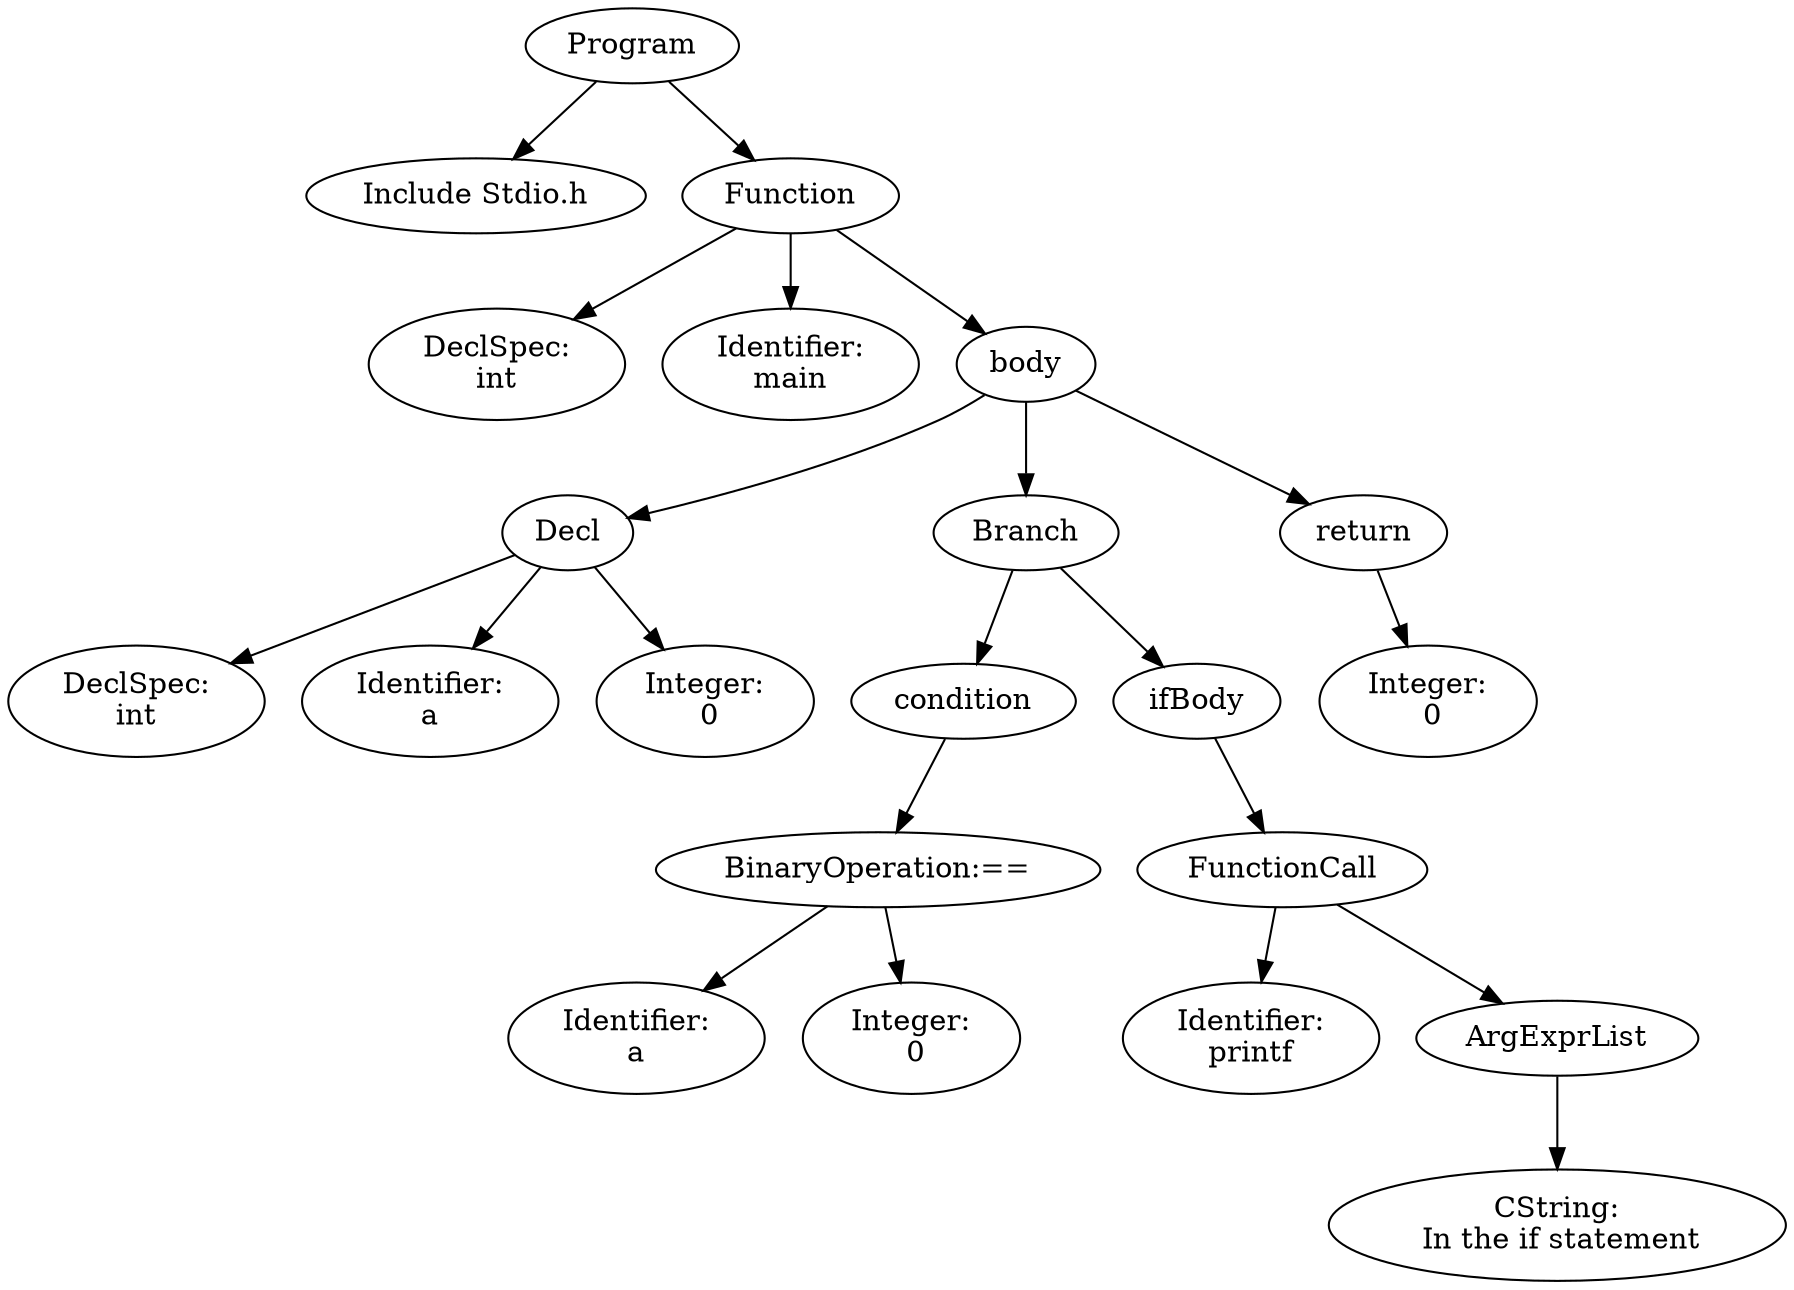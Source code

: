 digraph G {
0 [label="Program"];
0 -> 1;
1[label="Include Stdio.h"];
0 -> 2;
2 [label="Function"];
 2->3;
3 [label = "DeclSpec:
int"];
2->4;
4[label="Identifier:
main"];
2->5;
5[ label = "body"];
5->6;
6 [label="Decl" ];
6->7;
7 [label = "DeclSpec:
int"];
6->8;
8[label="Identifier:
a"];
6->9;
9[label="Integer:
 0"];
5->10;
10 [label = "Branch"];
10->11;
10->12;
11 [label = "condition"];
12 [label = "ifBody"];
11->13;
13 [label = "BinaryOperation:=="];
13->14;
14[label="Identifier:
a"];
13->15;
15[label="Integer:
 0"];
12->17;
17 [ label = "FunctionCall"];
17->18;
18[label="Identifier:
printf"];
17->19;
19 [ label = "ArgExprList"];
19->20;
20[label="CString:
 In the if statement\n"];
5->21;
21[label="return"];
21->23;
23[label="Integer:
 0"];
}